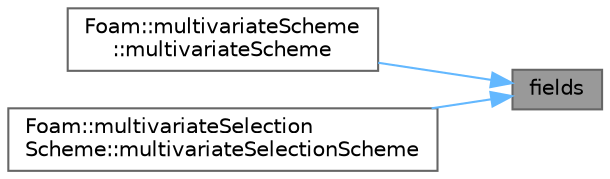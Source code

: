 digraph "fields"
{
 // LATEX_PDF_SIZE
  bgcolor="transparent";
  edge [fontname=Helvetica,fontsize=10,labelfontname=Helvetica,labelfontsize=10];
  node [fontname=Helvetica,fontsize=10,shape=box,height=0.2,width=0.4];
  rankdir="RL";
  Node1 [id="Node000001",label="fields",height=0.2,width=0.4,color="gray40", fillcolor="grey60", style="filled", fontcolor="black",tooltip=" "];
  Node1 -> Node2 [id="edge1_Node000001_Node000002",dir="back",color="steelblue1",style="solid",tooltip=" "];
  Node2 [id="Node000002",label="Foam::multivariateScheme\l::multivariateScheme",height=0.2,width=0.4,color="grey40", fillcolor="white", style="filled",URL="$classFoam_1_1multivariateScheme.html#a1df2075ff6df9ddb6b2bf9570e8905eb",tooltip=" "];
  Node1 -> Node3 [id="edge2_Node000001_Node000003",dir="back",color="steelblue1",style="solid",tooltip=" "];
  Node3 [id="Node000003",label="Foam::multivariateSelection\lScheme::multivariateSelectionScheme",height=0.2,width=0.4,color="grey40", fillcolor="white", style="filled",URL="$classFoam_1_1multivariateSelectionScheme.html#a3f90d5fb2cb054bd811362c07ceb2019",tooltip=" "];
}
